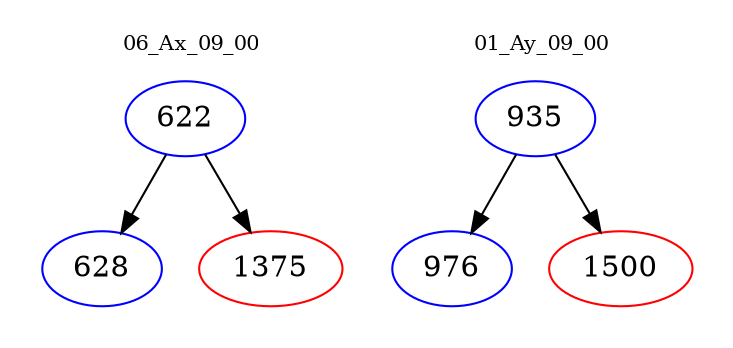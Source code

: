 digraph{
subgraph cluster_0 {
color = white
label = "06_Ax_09_00";
fontsize=10;
T0_622 [label="622", color="blue"]
T0_622 -> T0_628 [color="black"]
T0_628 [label="628", color="blue"]
T0_622 -> T0_1375 [color="black"]
T0_1375 [label="1375", color="red"]
}
subgraph cluster_1 {
color = white
label = "01_Ay_09_00";
fontsize=10;
T1_935 [label="935", color="blue"]
T1_935 -> T1_976 [color="black"]
T1_976 [label="976", color="blue"]
T1_935 -> T1_1500 [color="black"]
T1_1500 [label="1500", color="red"]
}
}
